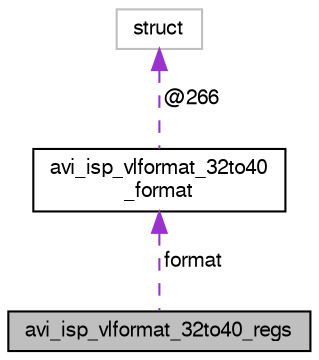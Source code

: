digraph "avi_isp_vlformat_32to40_regs"
{
  edge [fontname="FreeSans",fontsize="10",labelfontname="FreeSans",labelfontsize="10"];
  node [fontname="FreeSans",fontsize="10",shape=record];
  Node1 [label="avi_isp_vlformat_32to40_regs",height=0.2,width=0.4,color="black", fillcolor="grey75", style="filled", fontcolor="black"];
  Node2 -> Node1 [dir="back",color="darkorchid3",fontsize="10",style="dashed",label=" format" ,fontname="FreeSans"];
  Node2 [label="avi_isp_vlformat_32to40\l_format",height=0.2,width=0.4,color="black", fillcolor="white", style="filled",URL="$avi__isp__vlformat__32to40_8h.html#unionavi__isp__vlformat__32to40__format"];
  Node3 -> Node2 [dir="back",color="darkorchid3",fontsize="10",style="dashed",label=" @266" ,fontname="FreeSans"];
  Node3 [label="struct",height=0.2,width=0.4,color="grey75", fillcolor="white", style="filled"];
}
